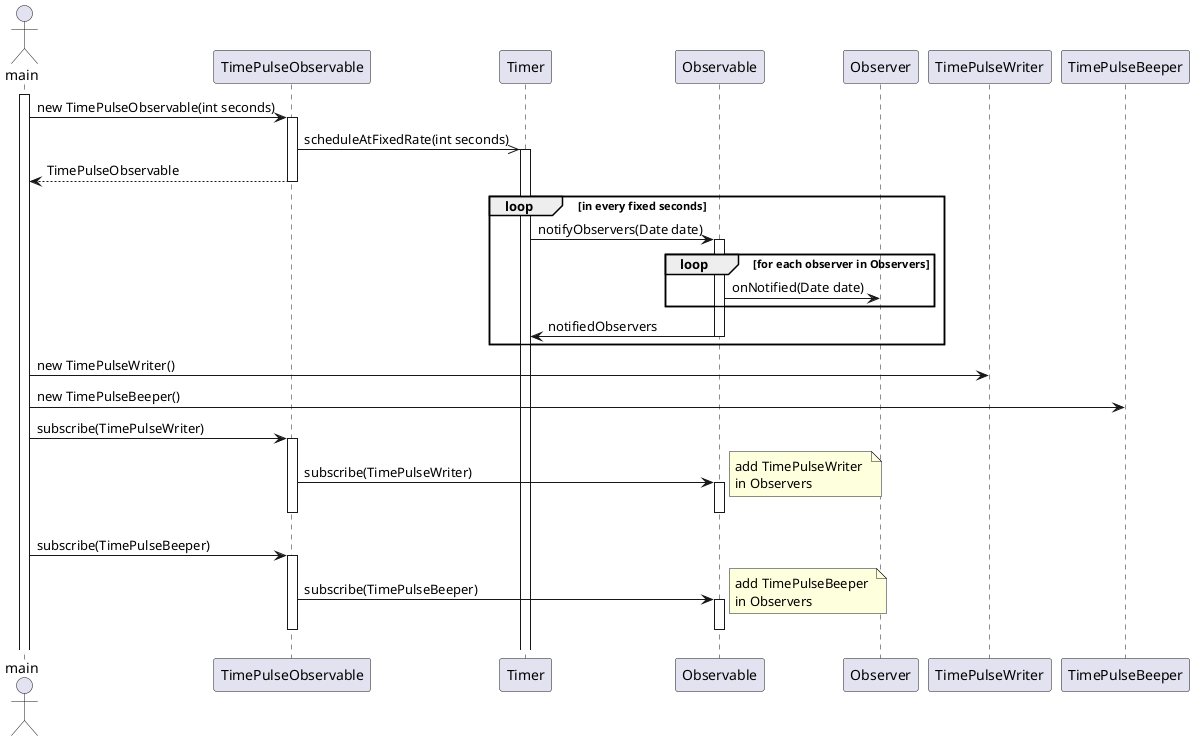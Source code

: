 @startuml
    actor main
    activate main
    main -> TimePulseObservable: new TimePulseObservable(int seconds)
    activate TimePulseObservable
    TimePulseObservable ->> Timer: scheduleAtFixedRate(int seconds) 
    activate Timer
    TimePulseObservable --> main : TimePulseObservable
    deactivate TimePulseObservable
     
    loop in every fixed seconds
		Timer -> Observable: notifyObservers(Date date)
		activate Observable
		loop for each observer in Observers
			Observable -> Observer: onNotified(Date date)
		end
		Observable -> Timer : notifiedObservers
		deactivate Observable
	end
	 	
    main -> TimePulseWriter: new TimePulseWriter()
    main -> TimePulseBeeper: new TimePulseBeeper()
     
    main -> TimePulseObservable: subscribe(TimePulseWriter)
    
    activate TimePulseObservable
    TimePulseObservable -> Observable: subscribe(TimePulseWriter)
    activate Observable
    deactivate Observable
    deactivate TimePulseObservable
    note right : add TimePulseWriter \nin Observers
    
    main -> TimePulseObservable: subscribe(TimePulseBeeper)
    
    activate TimePulseObservable
    TimePulseObservable -> Observable: subscribe(TimePulseBeeper)
    activate Observable
    deactivate Observable
    deactivate TimePulseObservable
    note right : add TimePulseBeeper \nin Observers
 @enduml

